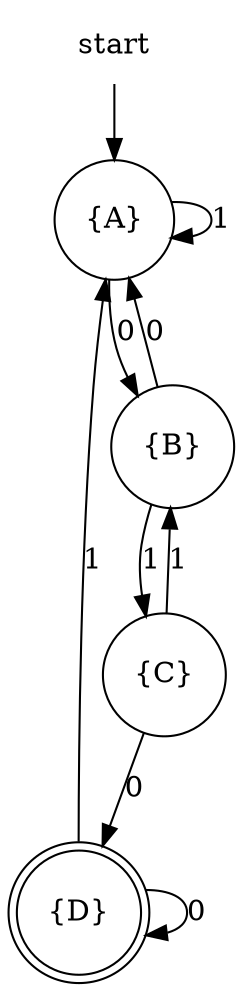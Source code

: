 digraph automaton {
    node [shape=none]; start;
    node [shape=doublecircle]; "{D}";
    node [shape=circle];
    start -> "{A}";
    "{A}" -> "{B}" [label="0"];
    "{A}" -> "{A}" [label="1"];
    "{B}" -> "{A}" [label="0"];
    "{B}" -> "{C}" [label="1"];
    "{C}" -> "{D}" [label="0"];
    "{C}" -> "{B}" [label="1"];
    "{D}" -> "{D}" [label="0"];
    "{D}" -> "{A}" [label="1"];
}
